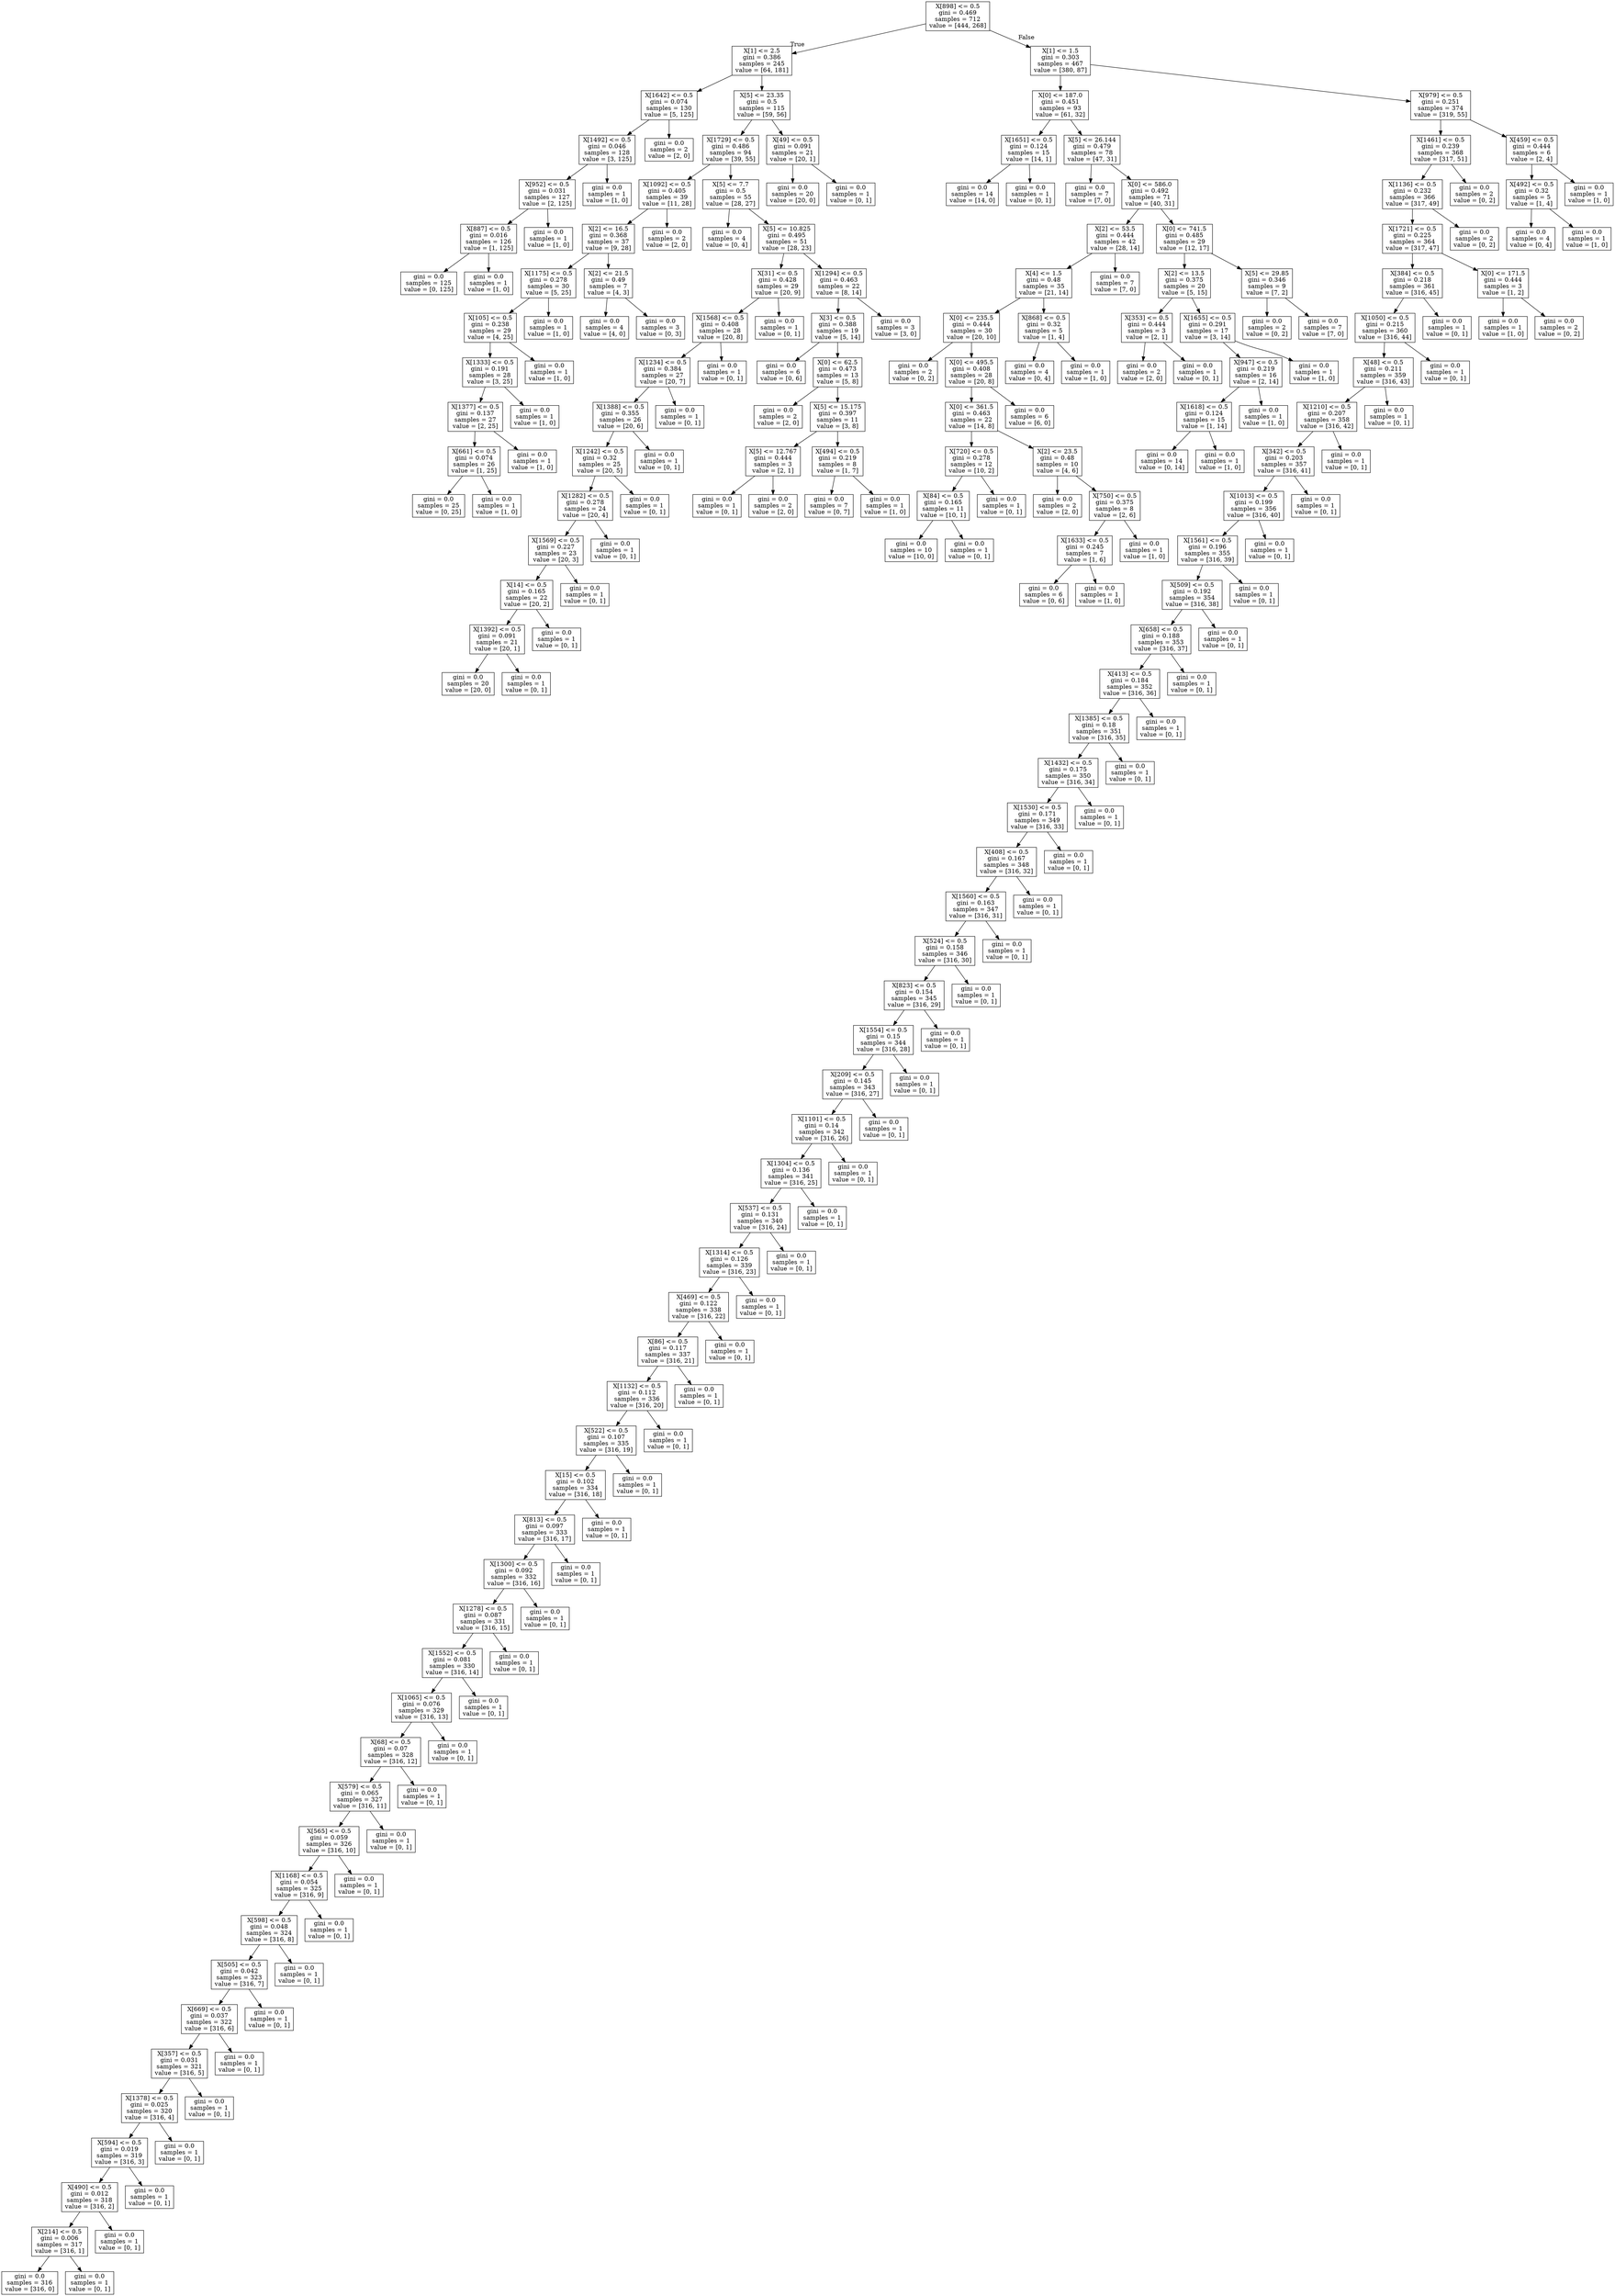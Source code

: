 digraph Tree {
node [shape=box] ;
0 [label="X[898] <= 0.5\ngini = 0.469\nsamples = 712\nvalue = [444, 268]"] ;
1 [label="X[1] <= 2.5\ngini = 0.386\nsamples = 245\nvalue = [64, 181]"] ;
0 -> 1 [labeldistance=2.5, labelangle=45, headlabel="True"] ;
2 [label="X[1642] <= 0.5\ngini = 0.074\nsamples = 130\nvalue = [5, 125]"] ;
1 -> 2 ;
3 [label="X[1492] <= 0.5\ngini = 0.046\nsamples = 128\nvalue = [3, 125]"] ;
2 -> 3 ;
4 [label="X[952] <= 0.5\ngini = 0.031\nsamples = 127\nvalue = [2, 125]"] ;
3 -> 4 ;
5 [label="X[887] <= 0.5\ngini = 0.016\nsamples = 126\nvalue = [1, 125]"] ;
4 -> 5 ;
6 [label="gini = 0.0\nsamples = 125\nvalue = [0, 125]"] ;
5 -> 6 ;
7 [label="gini = 0.0\nsamples = 1\nvalue = [1, 0]"] ;
5 -> 7 ;
8 [label="gini = 0.0\nsamples = 1\nvalue = [1, 0]"] ;
4 -> 8 ;
9 [label="gini = 0.0\nsamples = 1\nvalue = [1, 0]"] ;
3 -> 9 ;
10 [label="gini = 0.0\nsamples = 2\nvalue = [2, 0]"] ;
2 -> 10 ;
11 [label="X[5] <= 23.35\ngini = 0.5\nsamples = 115\nvalue = [59, 56]"] ;
1 -> 11 ;
12 [label="X[1729] <= 0.5\ngini = 0.486\nsamples = 94\nvalue = [39, 55]"] ;
11 -> 12 ;
13 [label="X[1092] <= 0.5\ngini = 0.405\nsamples = 39\nvalue = [11, 28]"] ;
12 -> 13 ;
14 [label="X[2] <= 16.5\ngini = 0.368\nsamples = 37\nvalue = [9, 28]"] ;
13 -> 14 ;
15 [label="X[1175] <= 0.5\ngini = 0.278\nsamples = 30\nvalue = [5, 25]"] ;
14 -> 15 ;
16 [label="X[105] <= 0.5\ngini = 0.238\nsamples = 29\nvalue = [4, 25]"] ;
15 -> 16 ;
17 [label="X[1333] <= 0.5\ngini = 0.191\nsamples = 28\nvalue = [3, 25]"] ;
16 -> 17 ;
18 [label="X[1377] <= 0.5\ngini = 0.137\nsamples = 27\nvalue = [2, 25]"] ;
17 -> 18 ;
19 [label="X[661] <= 0.5\ngini = 0.074\nsamples = 26\nvalue = [1, 25]"] ;
18 -> 19 ;
20 [label="gini = 0.0\nsamples = 25\nvalue = [0, 25]"] ;
19 -> 20 ;
21 [label="gini = 0.0\nsamples = 1\nvalue = [1, 0]"] ;
19 -> 21 ;
22 [label="gini = 0.0\nsamples = 1\nvalue = [1, 0]"] ;
18 -> 22 ;
23 [label="gini = 0.0\nsamples = 1\nvalue = [1, 0]"] ;
17 -> 23 ;
24 [label="gini = 0.0\nsamples = 1\nvalue = [1, 0]"] ;
16 -> 24 ;
25 [label="gini = 0.0\nsamples = 1\nvalue = [1, 0]"] ;
15 -> 25 ;
26 [label="X[2] <= 21.5\ngini = 0.49\nsamples = 7\nvalue = [4, 3]"] ;
14 -> 26 ;
27 [label="gini = 0.0\nsamples = 4\nvalue = [4, 0]"] ;
26 -> 27 ;
28 [label="gini = 0.0\nsamples = 3\nvalue = [0, 3]"] ;
26 -> 28 ;
29 [label="gini = 0.0\nsamples = 2\nvalue = [2, 0]"] ;
13 -> 29 ;
30 [label="X[5] <= 7.7\ngini = 0.5\nsamples = 55\nvalue = [28, 27]"] ;
12 -> 30 ;
31 [label="gini = 0.0\nsamples = 4\nvalue = [0, 4]"] ;
30 -> 31 ;
32 [label="X[5] <= 10.825\ngini = 0.495\nsamples = 51\nvalue = [28, 23]"] ;
30 -> 32 ;
33 [label="X[31] <= 0.5\ngini = 0.428\nsamples = 29\nvalue = [20, 9]"] ;
32 -> 33 ;
34 [label="X[1568] <= 0.5\ngini = 0.408\nsamples = 28\nvalue = [20, 8]"] ;
33 -> 34 ;
35 [label="X[1234] <= 0.5\ngini = 0.384\nsamples = 27\nvalue = [20, 7]"] ;
34 -> 35 ;
36 [label="X[1388] <= 0.5\ngini = 0.355\nsamples = 26\nvalue = [20, 6]"] ;
35 -> 36 ;
37 [label="X[1242] <= 0.5\ngini = 0.32\nsamples = 25\nvalue = [20, 5]"] ;
36 -> 37 ;
38 [label="X[1282] <= 0.5\ngini = 0.278\nsamples = 24\nvalue = [20, 4]"] ;
37 -> 38 ;
39 [label="X[1569] <= 0.5\ngini = 0.227\nsamples = 23\nvalue = [20, 3]"] ;
38 -> 39 ;
40 [label="X[14] <= 0.5\ngini = 0.165\nsamples = 22\nvalue = [20, 2]"] ;
39 -> 40 ;
41 [label="X[1392] <= 0.5\ngini = 0.091\nsamples = 21\nvalue = [20, 1]"] ;
40 -> 41 ;
42 [label="gini = 0.0\nsamples = 20\nvalue = [20, 0]"] ;
41 -> 42 ;
43 [label="gini = 0.0\nsamples = 1\nvalue = [0, 1]"] ;
41 -> 43 ;
44 [label="gini = 0.0\nsamples = 1\nvalue = [0, 1]"] ;
40 -> 44 ;
45 [label="gini = 0.0\nsamples = 1\nvalue = [0, 1]"] ;
39 -> 45 ;
46 [label="gini = 0.0\nsamples = 1\nvalue = [0, 1]"] ;
38 -> 46 ;
47 [label="gini = 0.0\nsamples = 1\nvalue = [0, 1]"] ;
37 -> 47 ;
48 [label="gini = 0.0\nsamples = 1\nvalue = [0, 1]"] ;
36 -> 48 ;
49 [label="gini = 0.0\nsamples = 1\nvalue = [0, 1]"] ;
35 -> 49 ;
50 [label="gini = 0.0\nsamples = 1\nvalue = [0, 1]"] ;
34 -> 50 ;
51 [label="gini = 0.0\nsamples = 1\nvalue = [0, 1]"] ;
33 -> 51 ;
52 [label="X[1294] <= 0.5\ngini = 0.463\nsamples = 22\nvalue = [8, 14]"] ;
32 -> 52 ;
53 [label="X[3] <= 0.5\ngini = 0.388\nsamples = 19\nvalue = [5, 14]"] ;
52 -> 53 ;
54 [label="gini = 0.0\nsamples = 6\nvalue = [0, 6]"] ;
53 -> 54 ;
55 [label="X[0] <= 62.5\ngini = 0.473\nsamples = 13\nvalue = [5, 8]"] ;
53 -> 55 ;
56 [label="gini = 0.0\nsamples = 2\nvalue = [2, 0]"] ;
55 -> 56 ;
57 [label="X[5] <= 15.175\ngini = 0.397\nsamples = 11\nvalue = [3, 8]"] ;
55 -> 57 ;
58 [label="X[5] <= 12.767\ngini = 0.444\nsamples = 3\nvalue = [2, 1]"] ;
57 -> 58 ;
59 [label="gini = 0.0\nsamples = 1\nvalue = [0, 1]"] ;
58 -> 59 ;
60 [label="gini = 0.0\nsamples = 2\nvalue = [2, 0]"] ;
58 -> 60 ;
61 [label="X[494] <= 0.5\ngini = 0.219\nsamples = 8\nvalue = [1, 7]"] ;
57 -> 61 ;
62 [label="gini = 0.0\nsamples = 7\nvalue = [0, 7]"] ;
61 -> 62 ;
63 [label="gini = 0.0\nsamples = 1\nvalue = [1, 0]"] ;
61 -> 63 ;
64 [label="gini = 0.0\nsamples = 3\nvalue = [3, 0]"] ;
52 -> 64 ;
65 [label="X[49] <= 0.5\ngini = 0.091\nsamples = 21\nvalue = [20, 1]"] ;
11 -> 65 ;
66 [label="gini = 0.0\nsamples = 20\nvalue = [20, 0]"] ;
65 -> 66 ;
67 [label="gini = 0.0\nsamples = 1\nvalue = [0, 1]"] ;
65 -> 67 ;
68 [label="X[1] <= 1.5\ngini = 0.303\nsamples = 467\nvalue = [380, 87]"] ;
0 -> 68 [labeldistance=2.5, labelangle=-45, headlabel="False"] ;
69 [label="X[0] <= 187.0\ngini = 0.451\nsamples = 93\nvalue = [61, 32]"] ;
68 -> 69 ;
70 [label="X[1651] <= 0.5\ngini = 0.124\nsamples = 15\nvalue = [14, 1]"] ;
69 -> 70 ;
71 [label="gini = 0.0\nsamples = 14\nvalue = [14, 0]"] ;
70 -> 71 ;
72 [label="gini = 0.0\nsamples = 1\nvalue = [0, 1]"] ;
70 -> 72 ;
73 [label="X[5] <= 26.144\ngini = 0.479\nsamples = 78\nvalue = [47, 31]"] ;
69 -> 73 ;
74 [label="gini = 0.0\nsamples = 7\nvalue = [7, 0]"] ;
73 -> 74 ;
75 [label="X[0] <= 586.0\ngini = 0.492\nsamples = 71\nvalue = [40, 31]"] ;
73 -> 75 ;
76 [label="X[2] <= 53.5\ngini = 0.444\nsamples = 42\nvalue = [28, 14]"] ;
75 -> 76 ;
77 [label="X[4] <= 1.5\ngini = 0.48\nsamples = 35\nvalue = [21, 14]"] ;
76 -> 77 ;
78 [label="X[0] <= 235.5\ngini = 0.444\nsamples = 30\nvalue = [20, 10]"] ;
77 -> 78 ;
79 [label="gini = 0.0\nsamples = 2\nvalue = [0, 2]"] ;
78 -> 79 ;
80 [label="X[0] <= 495.5\ngini = 0.408\nsamples = 28\nvalue = [20, 8]"] ;
78 -> 80 ;
81 [label="X[0] <= 361.5\ngini = 0.463\nsamples = 22\nvalue = [14, 8]"] ;
80 -> 81 ;
82 [label="X[720] <= 0.5\ngini = 0.278\nsamples = 12\nvalue = [10, 2]"] ;
81 -> 82 ;
83 [label="X[84] <= 0.5\ngini = 0.165\nsamples = 11\nvalue = [10, 1]"] ;
82 -> 83 ;
84 [label="gini = 0.0\nsamples = 10\nvalue = [10, 0]"] ;
83 -> 84 ;
85 [label="gini = 0.0\nsamples = 1\nvalue = [0, 1]"] ;
83 -> 85 ;
86 [label="gini = 0.0\nsamples = 1\nvalue = [0, 1]"] ;
82 -> 86 ;
87 [label="X[2] <= 23.5\ngini = 0.48\nsamples = 10\nvalue = [4, 6]"] ;
81 -> 87 ;
88 [label="gini = 0.0\nsamples = 2\nvalue = [2, 0]"] ;
87 -> 88 ;
89 [label="X[750] <= 0.5\ngini = 0.375\nsamples = 8\nvalue = [2, 6]"] ;
87 -> 89 ;
90 [label="X[1633] <= 0.5\ngini = 0.245\nsamples = 7\nvalue = [1, 6]"] ;
89 -> 90 ;
91 [label="gini = 0.0\nsamples = 6\nvalue = [0, 6]"] ;
90 -> 91 ;
92 [label="gini = 0.0\nsamples = 1\nvalue = [1, 0]"] ;
90 -> 92 ;
93 [label="gini = 0.0\nsamples = 1\nvalue = [1, 0]"] ;
89 -> 93 ;
94 [label="gini = 0.0\nsamples = 6\nvalue = [6, 0]"] ;
80 -> 94 ;
95 [label="X[868] <= 0.5\ngini = 0.32\nsamples = 5\nvalue = [1, 4]"] ;
77 -> 95 ;
96 [label="gini = 0.0\nsamples = 4\nvalue = [0, 4]"] ;
95 -> 96 ;
97 [label="gini = 0.0\nsamples = 1\nvalue = [1, 0]"] ;
95 -> 97 ;
98 [label="gini = 0.0\nsamples = 7\nvalue = [7, 0]"] ;
76 -> 98 ;
99 [label="X[0] <= 741.5\ngini = 0.485\nsamples = 29\nvalue = [12, 17]"] ;
75 -> 99 ;
100 [label="X[2] <= 13.5\ngini = 0.375\nsamples = 20\nvalue = [5, 15]"] ;
99 -> 100 ;
101 [label="X[353] <= 0.5\ngini = 0.444\nsamples = 3\nvalue = [2, 1]"] ;
100 -> 101 ;
102 [label="gini = 0.0\nsamples = 2\nvalue = [2, 0]"] ;
101 -> 102 ;
103 [label="gini = 0.0\nsamples = 1\nvalue = [0, 1]"] ;
101 -> 103 ;
104 [label="X[1655] <= 0.5\ngini = 0.291\nsamples = 17\nvalue = [3, 14]"] ;
100 -> 104 ;
105 [label="X[947] <= 0.5\ngini = 0.219\nsamples = 16\nvalue = [2, 14]"] ;
104 -> 105 ;
106 [label="X[1618] <= 0.5\ngini = 0.124\nsamples = 15\nvalue = [1, 14]"] ;
105 -> 106 ;
107 [label="gini = 0.0\nsamples = 14\nvalue = [0, 14]"] ;
106 -> 107 ;
108 [label="gini = 0.0\nsamples = 1\nvalue = [1, 0]"] ;
106 -> 108 ;
109 [label="gini = 0.0\nsamples = 1\nvalue = [1, 0]"] ;
105 -> 109 ;
110 [label="gini = 0.0\nsamples = 1\nvalue = [1, 0]"] ;
104 -> 110 ;
111 [label="X[5] <= 29.85\ngini = 0.346\nsamples = 9\nvalue = [7, 2]"] ;
99 -> 111 ;
112 [label="gini = 0.0\nsamples = 2\nvalue = [0, 2]"] ;
111 -> 112 ;
113 [label="gini = 0.0\nsamples = 7\nvalue = [7, 0]"] ;
111 -> 113 ;
114 [label="X[979] <= 0.5\ngini = 0.251\nsamples = 374\nvalue = [319, 55]"] ;
68 -> 114 ;
115 [label="X[1461] <= 0.5\ngini = 0.239\nsamples = 368\nvalue = [317, 51]"] ;
114 -> 115 ;
116 [label="X[1136] <= 0.5\ngini = 0.232\nsamples = 366\nvalue = [317, 49]"] ;
115 -> 116 ;
117 [label="X[1721] <= 0.5\ngini = 0.225\nsamples = 364\nvalue = [317, 47]"] ;
116 -> 117 ;
118 [label="X[384] <= 0.5\ngini = 0.218\nsamples = 361\nvalue = [316, 45]"] ;
117 -> 118 ;
119 [label="X[1050] <= 0.5\ngini = 0.215\nsamples = 360\nvalue = [316, 44]"] ;
118 -> 119 ;
120 [label="X[48] <= 0.5\ngini = 0.211\nsamples = 359\nvalue = [316, 43]"] ;
119 -> 120 ;
121 [label="X[1210] <= 0.5\ngini = 0.207\nsamples = 358\nvalue = [316, 42]"] ;
120 -> 121 ;
122 [label="X[342] <= 0.5\ngini = 0.203\nsamples = 357\nvalue = [316, 41]"] ;
121 -> 122 ;
123 [label="X[1013] <= 0.5\ngini = 0.199\nsamples = 356\nvalue = [316, 40]"] ;
122 -> 123 ;
124 [label="X[1561] <= 0.5\ngini = 0.196\nsamples = 355\nvalue = [316, 39]"] ;
123 -> 124 ;
125 [label="X[509] <= 0.5\ngini = 0.192\nsamples = 354\nvalue = [316, 38]"] ;
124 -> 125 ;
126 [label="X[658] <= 0.5\ngini = 0.188\nsamples = 353\nvalue = [316, 37]"] ;
125 -> 126 ;
127 [label="X[413] <= 0.5\ngini = 0.184\nsamples = 352\nvalue = [316, 36]"] ;
126 -> 127 ;
128 [label="X[1385] <= 0.5\ngini = 0.18\nsamples = 351\nvalue = [316, 35]"] ;
127 -> 128 ;
129 [label="X[1432] <= 0.5\ngini = 0.175\nsamples = 350\nvalue = [316, 34]"] ;
128 -> 129 ;
130 [label="X[1530] <= 0.5\ngini = 0.171\nsamples = 349\nvalue = [316, 33]"] ;
129 -> 130 ;
131 [label="X[408] <= 0.5\ngini = 0.167\nsamples = 348\nvalue = [316, 32]"] ;
130 -> 131 ;
132 [label="X[1560] <= 0.5\ngini = 0.163\nsamples = 347\nvalue = [316, 31]"] ;
131 -> 132 ;
133 [label="X[524] <= 0.5\ngini = 0.158\nsamples = 346\nvalue = [316, 30]"] ;
132 -> 133 ;
134 [label="X[823] <= 0.5\ngini = 0.154\nsamples = 345\nvalue = [316, 29]"] ;
133 -> 134 ;
135 [label="X[1554] <= 0.5\ngini = 0.15\nsamples = 344\nvalue = [316, 28]"] ;
134 -> 135 ;
136 [label="X[209] <= 0.5\ngini = 0.145\nsamples = 343\nvalue = [316, 27]"] ;
135 -> 136 ;
137 [label="X[1101] <= 0.5\ngini = 0.14\nsamples = 342\nvalue = [316, 26]"] ;
136 -> 137 ;
138 [label="X[1304] <= 0.5\ngini = 0.136\nsamples = 341\nvalue = [316, 25]"] ;
137 -> 138 ;
139 [label="X[537] <= 0.5\ngini = 0.131\nsamples = 340\nvalue = [316, 24]"] ;
138 -> 139 ;
140 [label="X[1314] <= 0.5\ngini = 0.126\nsamples = 339\nvalue = [316, 23]"] ;
139 -> 140 ;
141 [label="X[469] <= 0.5\ngini = 0.122\nsamples = 338\nvalue = [316, 22]"] ;
140 -> 141 ;
142 [label="X[86] <= 0.5\ngini = 0.117\nsamples = 337\nvalue = [316, 21]"] ;
141 -> 142 ;
143 [label="X[1132] <= 0.5\ngini = 0.112\nsamples = 336\nvalue = [316, 20]"] ;
142 -> 143 ;
144 [label="X[522] <= 0.5\ngini = 0.107\nsamples = 335\nvalue = [316, 19]"] ;
143 -> 144 ;
145 [label="X[15] <= 0.5\ngini = 0.102\nsamples = 334\nvalue = [316, 18]"] ;
144 -> 145 ;
146 [label="X[813] <= 0.5\ngini = 0.097\nsamples = 333\nvalue = [316, 17]"] ;
145 -> 146 ;
147 [label="X[1300] <= 0.5\ngini = 0.092\nsamples = 332\nvalue = [316, 16]"] ;
146 -> 147 ;
148 [label="X[1278] <= 0.5\ngini = 0.087\nsamples = 331\nvalue = [316, 15]"] ;
147 -> 148 ;
149 [label="X[1552] <= 0.5\ngini = 0.081\nsamples = 330\nvalue = [316, 14]"] ;
148 -> 149 ;
150 [label="X[1065] <= 0.5\ngini = 0.076\nsamples = 329\nvalue = [316, 13]"] ;
149 -> 150 ;
151 [label="X[68] <= 0.5\ngini = 0.07\nsamples = 328\nvalue = [316, 12]"] ;
150 -> 151 ;
152 [label="X[579] <= 0.5\ngini = 0.065\nsamples = 327\nvalue = [316, 11]"] ;
151 -> 152 ;
153 [label="X[565] <= 0.5\ngini = 0.059\nsamples = 326\nvalue = [316, 10]"] ;
152 -> 153 ;
154 [label="X[1168] <= 0.5\ngini = 0.054\nsamples = 325\nvalue = [316, 9]"] ;
153 -> 154 ;
155 [label="X[598] <= 0.5\ngini = 0.048\nsamples = 324\nvalue = [316, 8]"] ;
154 -> 155 ;
156 [label="X[505] <= 0.5\ngini = 0.042\nsamples = 323\nvalue = [316, 7]"] ;
155 -> 156 ;
157 [label="X[669] <= 0.5\ngini = 0.037\nsamples = 322\nvalue = [316, 6]"] ;
156 -> 157 ;
158 [label="X[357] <= 0.5\ngini = 0.031\nsamples = 321\nvalue = [316, 5]"] ;
157 -> 158 ;
159 [label="X[1378] <= 0.5\ngini = 0.025\nsamples = 320\nvalue = [316, 4]"] ;
158 -> 159 ;
160 [label="X[594] <= 0.5\ngini = 0.019\nsamples = 319\nvalue = [316, 3]"] ;
159 -> 160 ;
161 [label="X[490] <= 0.5\ngini = 0.012\nsamples = 318\nvalue = [316, 2]"] ;
160 -> 161 ;
162 [label="X[214] <= 0.5\ngini = 0.006\nsamples = 317\nvalue = [316, 1]"] ;
161 -> 162 ;
163 [label="gini = 0.0\nsamples = 316\nvalue = [316, 0]"] ;
162 -> 163 ;
164 [label="gini = 0.0\nsamples = 1\nvalue = [0, 1]"] ;
162 -> 164 ;
165 [label="gini = 0.0\nsamples = 1\nvalue = [0, 1]"] ;
161 -> 165 ;
166 [label="gini = 0.0\nsamples = 1\nvalue = [0, 1]"] ;
160 -> 166 ;
167 [label="gini = 0.0\nsamples = 1\nvalue = [0, 1]"] ;
159 -> 167 ;
168 [label="gini = 0.0\nsamples = 1\nvalue = [0, 1]"] ;
158 -> 168 ;
169 [label="gini = 0.0\nsamples = 1\nvalue = [0, 1]"] ;
157 -> 169 ;
170 [label="gini = 0.0\nsamples = 1\nvalue = [0, 1]"] ;
156 -> 170 ;
171 [label="gini = 0.0\nsamples = 1\nvalue = [0, 1]"] ;
155 -> 171 ;
172 [label="gini = 0.0\nsamples = 1\nvalue = [0, 1]"] ;
154 -> 172 ;
173 [label="gini = 0.0\nsamples = 1\nvalue = [0, 1]"] ;
153 -> 173 ;
174 [label="gini = 0.0\nsamples = 1\nvalue = [0, 1]"] ;
152 -> 174 ;
175 [label="gini = 0.0\nsamples = 1\nvalue = [0, 1]"] ;
151 -> 175 ;
176 [label="gini = 0.0\nsamples = 1\nvalue = [0, 1]"] ;
150 -> 176 ;
177 [label="gini = 0.0\nsamples = 1\nvalue = [0, 1]"] ;
149 -> 177 ;
178 [label="gini = 0.0\nsamples = 1\nvalue = [0, 1]"] ;
148 -> 178 ;
179 [label="gini = 0.0\nsamples = 1\nvalue = [0, 1]"] ;
147 -> 179 ;
180 [label="gini = 0.0\nsamples = 1\nvalue = [0, 1]"] ;
146 -> 180 ;
181 [label="gini = 0.0\nsamples = 1\nvalue = [0, 1]"] ;
145 -> 181 ;
182 [label="gini = 0.0\nsamples = 1\nvalue = [0, 1]"] ;
144 -> 182 ;
183 [label="gini = 0.0\nsamples = 1\nvalue = [0, 1]"] ;
143 -> 183 ;
184 [label="gini = 0.0\nsamples = 1\nvalue = [0, 1]"] ;
142 -> 184 ;
185 [label="gini = 0.0\nsamples = 1\nvalue = [0, 1]"] ;
141 -> 185 ;
186 [label="gini = 0.0\nsamples = 1\nvalue = [0, 1]"] ;
140 -> 186 ;
187 [label="gini = 0.0\nsamples = 1\nvalue = [0, 1]"] ;
139 -> 187 ;
188 [label="gini = 0.0\nsamples = 1\nvalue = [0, 1]"] ;
138 -> 188 ;
189 [label="gini = 0.0\nsamples = 1\nvalue = [0, 1]"] ;
137 -> 189 ;
190 [label="gini = 0.0\nsamples = 1\nvalue = [0, 1]"] ;
136 -> 190 ;
191 [label="gini = 0.0\nsamples = 1\nvalue = [0, 1]"] ;
135 -> 191 ;
192 [label="gini = 0.0\nsamples = 1\nvalue = [0, 1]"] ;
134 -> 192 ;
193 [label="gini = 0.0\nsamples = 1\nvalue = [0, 1]"] ;
133 -> 193 ;
194 [label="gini = 0.0\nsamples = 1\nvalue = [0, 1]"] ;
132 -> 194 ;
195 [label="gini = 0.0\nsamples = 1\nvalue = [0, 1]"] ;
131 -> 195 ;
196 [label="gini = 0.0\nsamples = 1\nvalue = [0, 1]"] ;
130 -> 196 ;
197 [label="gini = 0.0\nsamples = 1\nvalue = [0, 1]"] ;
129 -> 197 ;
198 [label="gini = 0.0\nsamples = 1\nvalue = [0, 1]"] ;
128 -> 198 ;
199 [label="gini = 0.0\nsamples = 1\nvalue = [0, 1]"] ;
127 -> 199 ;
200 [label="gini = 0.0\nsamples = 1\nvalue = [0, 1]"] ;
126 -> 200 ;
201 [label="gini = 0.0\nsamples = 1\nvalue = [0, 1]"] ;
125 -> 201 ;
202 [label="gini = 0.0\nsamples = 1\nvalue = [0, 1]"] ;
124 -> 202 ;
203 [label="gini = 0.0\nsamples = 1\nvalue = [0, 1]"] ;
123 -> 203 ;
204 [label="gini = 0.0\nsamples = 1\nvalue = [0, 1]"] ;
122 -> 204 ;
205 [label="gini = 0.0\nsamples = 1\nvalue = [0, 1]"] ;
121 -> 205 ;
206 [label="gini = 0.0\nsamples = 1\nvalue = [0, 1]"] ;
120 -> 206 ;
207 [label="gini = 0.0\nsamples = 1\nvalue = [0, 1]"] ;
119 -> 207 ;
208 [label="gini = 0.0\nsamples = 1\nvalue = [0, 1]"] ;
118 -> 208 ;
209 [label="X[0] <= 171.5\ngini = 0.444\nsamples = 3\nvalue = [1, 2]"] ;
117 -> 209 ;
210 [label="gini = 0.0\nsamples = 1\nvalue = [1, 0]"] ;
209 -> 210 ;
211 [label="gini = 0.0\nsamples = 2\nvalue = [0, 2]"] ;
209 -> 211 ;
212 [label="gini = 0.0\nsamples = 2\nvalue = [0, 2]"] ;
116 -> 212 ;
213 [label="gini = 0.0\nsamples = 2\nvalue = [0, 2]"] ;
115 -> 213 ;
214 [label="X[459] <= 0.5\ngini = 0.444\nsamples = 6\nvalue = [2, 4]"] ;
114 -> 214 ;
215 [label="X[492] <= 0.5\ngini = 0.32\nsamples = 5\nvalue = [1, 4]"] ;
214 -> 215 ;
216 [label="gini = 0.0\nsamples = 4\nvalue = [0, 4]"] ;
215 -> 216 ;
217 [label="gini = 0.0\nsamples = 1\nvalue = [1, 0]"] ;
215 -> 217 ;
218 [label="gini = 0.0\nsamples = 1\nvalue = [1, 0]"] ;
214 -> 218 ;
}

